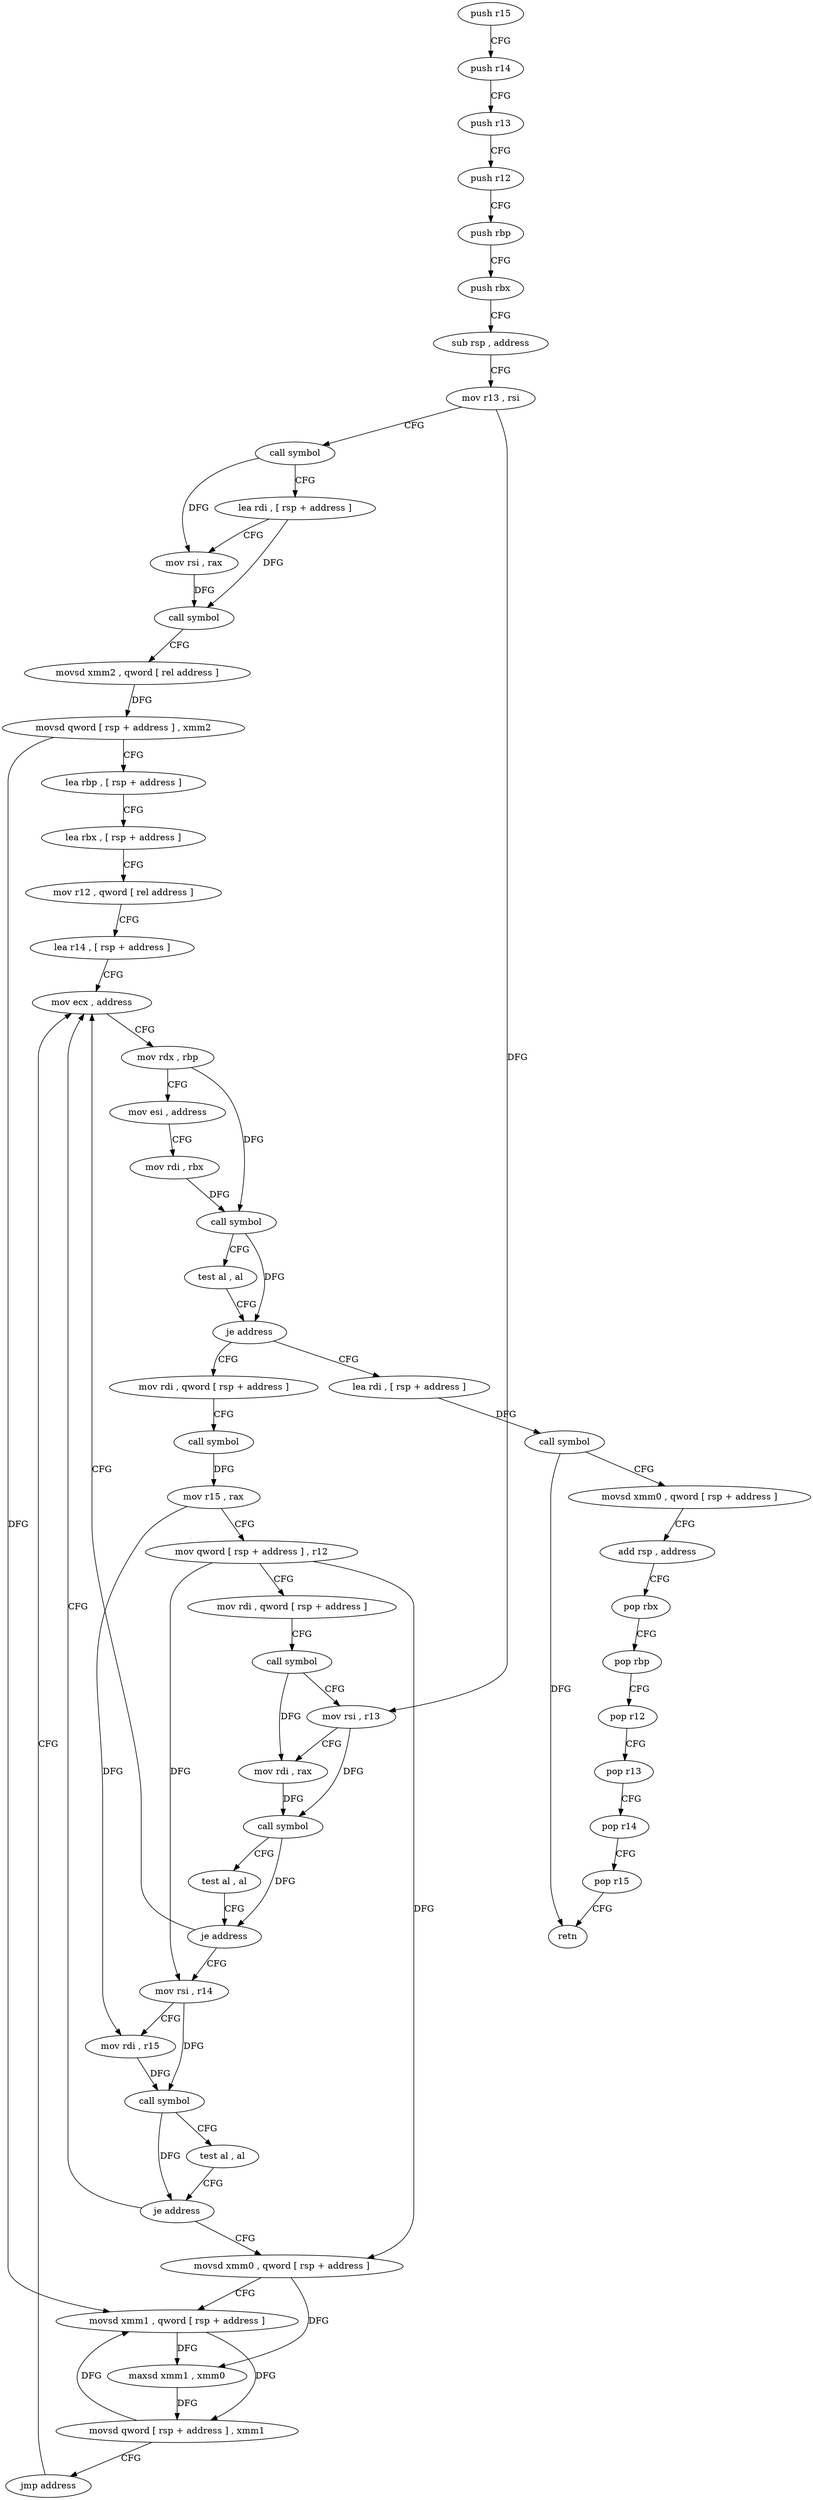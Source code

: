 digraph "func" {
"154342" [label = "push r15" ]
"154344" [label = "push r14" ]
"154346" [label = "push r13" ]
"154348" [label = "push r12" ]
"154350" [label = "push rbp" ]
"154351" [label = "push rbx" ]
"154352" [label = "sub rsp , address" ]
"154356" [label = "mov r13 , rsi" ]
"154359" [label = "call symbol" ]
"154364" [label = "lea rdi , [ rsp + address ]" ]
"154369" [label = "mov rsi , rax" ]
"154372" [label = "call symbol" ]
"154377" [label = "movsd xmm2 , qword [ rel address ]" ]
"154385" [label = "movsd qword [ rsp + address ] , xmm2" ]
"154391" [label = "lea rbp , [ rsp + address ]" ]
"154396" [label = "lea rbx , [ rsp + address ]" ]
"154401" [label = "mov r12 , qword [ rel address ]" ]
"154408" [label = "lea r14 , [ rsp + address ]" ]
"154413" [label = "mov ecx , address" ]
"154520" [label = "lea rdi , [ rsp + address ]" ]
"154525" [label = "call symbol" ]
"154530" [label = "movsd xmm0 , qword [ rsp + address ]" ]
"154536" [label = "add rsp , address" ]
"154540" [label = "pop rbx" ]
"154541" [label = "pop rbp" ]
"154542" [label = "pop r12" ]
"154544" [label = "pop r13" ]
"154546" [label = "pop r14" ]
"154548" [label = "pop r15" ]
"154550" [label = "retn" ]
"154438" [label = "mov rdi , qword [ rsp + address ]" ]
"154443" [label = "call symbol" ]
"154448" [label = "mov r15 , rax" ]
"154451" [label = "mov qword [ rsp + address ] , r12" ]
"154456" [label = "mov rdi , qword [ rsp + address ]" ]
"154461" [label = "call symbol" ]
"154466" [label = "mov rsi , r13" ]
"154469" [label = "mov rdi , rax" ]
"154472" [label = "call symbol" ]
"154477" [label = "test al , al" ]
"154479" [label = "je address" ]
"154481" [label = "mov rsi , r14" ]
"154418" [label = "mov rdx , rbp" ]
"154421" [label = "mov esi , address" ]
"154426" [label = "mov rdi , rbx" ]
"154429" [label = "call symbol" ]
"154434" [label = "test al , al" ]
"154436" [label = "je address" ]
"154484" [label = "mov rdi , r15" ]
"154487" [label = "call symbol" ]
"154492" [label = "test al , al" ]
"154494" [label = "je address" ]
"154496" [label = "movsd xmm0 , qword [ rsp + address ]" ]
"154502" [label = "movsd xmm1 , qword [ rsp + address ]" ]
"154508" [label = "maxsd xmm1 , xmm0" ]
"154512" [label = "movsd qword [ rsp + address ] , xmm1" ]
"154518" [label = "jmp address" ]
"154342" -> "154344" [ label = "CFG" ]
"154344" -> "154346" [ label = "CFG" ]
"154346" -> "154348" [ label = "CFG" ]
"154348" -> "154350" [ label = "CFG" ]
"154350" -> "154351" [ label = "CFG" ]
"154351" -> "154352" [ label = "CFG" ]
"154352" -> "154356" [ label = "CFG" ]
"154356" -> "154359" [ label = "CFG" ]
"154356" -> "154466" [ label = "DFG" ]
"154359" -> "154364" [ label = "CFG" ]
"154359" -> "154369" [ label = "DFG" ]
"154364" -> "154369" [ label = "CFG" ]
"154364" -> "154372" [ label = "DFG" ]
"154369" -> "154372" [ label = "DFG" ]
"154372" -> "154377" [ label = "CFG" ]
"154377" -> "154385" [ label = "DFG" ]
"154385" -> "154391" [ label = "CFG" ]
"154385" -> "154502" [ label = "DFG" ]
"154391" -> "154396" [ label = "CFG" ]
"154396" -> "154401" [ label = "CFG" ]
"154401" -> "154408" [ label = "CFG" ]
"154408" -> "154413" [ label = "CFG" ]
"154413" -> "154418" [ label = "CFG" ]
"154520" -> "154525" [ label = "DFG" ]
"154525" -> "154530" [ label = "CFG" ]
"154525" -> "154550" [ label = "DFG" ]
"154530" -> "154536" [ label = "CFG" ]
"154536" -> "154540" [ label = "CFG" ]
"154540" -> "154541" [ label = "CFG" ]
"154541" -> "154542" [ label = "CFG" ]
"154542" -> "154544" [ label = "CFG" ]
"154544" -> "154546" [ label = "CFG" ]
"154546" -> "154548" [ label = "CFG" ]
"154548" -> "154550" [ label = "CFG" ]
"154438" -> "154443" [ label = "CFG" ]
"154443" -> "154448" [ label = "DFG" ]
"154448" -> "154451" [ label = "CFG" ]
"154448" -> "154484" [ label = "DFG" ]
"154451" -> "154456" [ label = "CFG" ]
"154451" -> "154496" [ label = "DFG" ]
"154451" -> "154481" [ label = "DFG" ]
"154456" -> "154461" [ label = "CFG" ]
"154461" -> "154466" [ label = "CFG" ]
"154461" -> "154469" [ label = "DFG" ]
"154466" -> "154469" [ label = "CFG" ]
"154466" -> "154472" [ label = "DFG" ]
"154469" -> "154472" [ label = "DFG" ]
"154472" -> "154477" [ label = "CFG" ]
"154472" -> "154479" [ label = "DFG" ]
"154477" -> "154479" [ label = "CFG" ]
"154479" -> "154413" [ label = "CFG" ]
"154479" -> "154481" [ label = "CFG" ]
"154481" -> "154484" [ label = "CFG" ]
"154481" -> "154487" [ label = "DFG" ]
"154418" -> "154421" [ label = "CFG" ]
"154418" -> "154429" [ label = "DFG" ]
"154421" -> "154426" [ label = "CFG" ]
"154426" -> "154429" [ label = "DFG" ]
"154429" -> "154434" [ label = "CFG" ]
"154429" -> "154436" [ label = "DFG" ]
"154434" -> "154436" [ label = "CFG" ]
"154436" -> "154520" [ label = "CFG" ]
"154436" -> "154438" [ label = "CFG" ]
"154484" -> "154487" [ label = "DFG" ]
"154487" -> "154492" [ label = "CFG" ]
"154487" -> "154494" [ label = "DFG" ]
"154492" -> "154494" [ label = "CFG" ]
"154494" -> "154413" [ label = "CFG" ]
"154494" -> "154496" [ label = "CFG" ]
"154496" -> "154502" [ label = "CFG" ]
"154496" -> "154508" [ label = "DFG" ]
"154502" -> "154508" [ label = "DFG" ]
"154502" -> "154512" [ label = "DFG" ]
"154508" -> "154512" [ label = "DFG" ]
"154512" -> "154518" [ label = "CFG" ]
"154512" -> "154502" [ label = "DFG" ]
"154518" -> "154413" [ label = "CFG" ]
}
